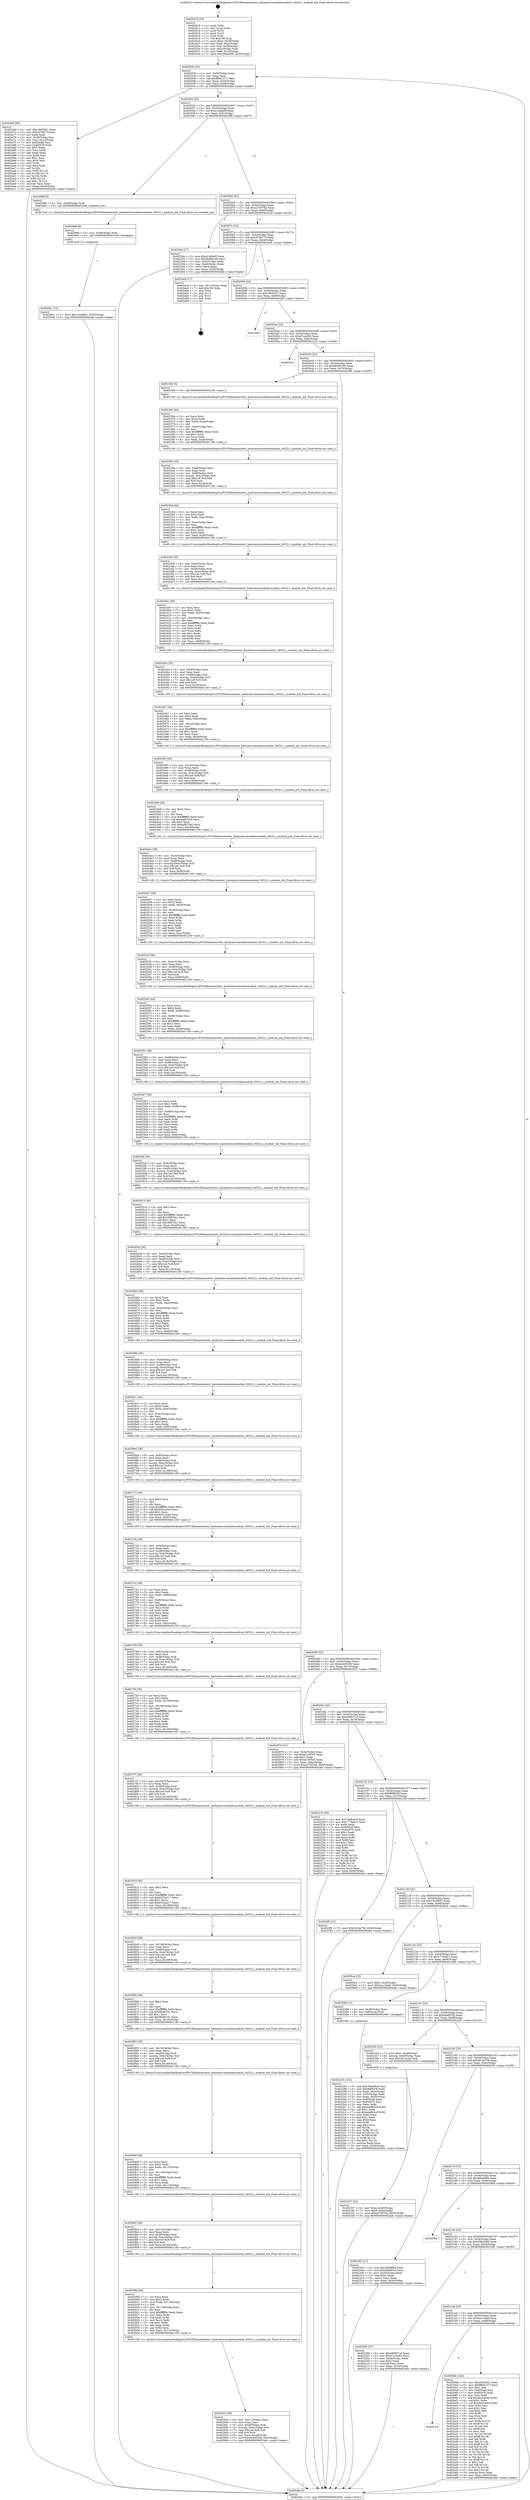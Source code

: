 digraph "0x402010" {
  label = "0x402010 (/mnt/c/Users/mathe/Desktop/tcc/POCII/binaries/extr_hashcatsrcmodulesmodule_04522.c_module_init_Final-ollvm.out::main(0))"
  labelloc = "t"
  node[shape=record]

  Entry [label="",width=0.3,height=0.3,shape=circle,fillcolor=black,style=filled]
  "0x40203b" [label="{
     0x40203b [23]\l
     | [instrs]\l
     &nbsp;&nbsp;0x40203b \<+3\>: mov -0x50(%rbp),%eax\l
     &nbsp;&nbsp;0x40203e \<+2\>: mov %eax,%ecx\l
     &nbsp;&nbsp;0x402040 \<+6\>: sub $0x8fbd1373,%ecx\l
     &nbsp;&nbsp;0x402046 \<+3\>: mov %eax,-0x54(%rbp)\l
     &nbsp;&nbsp;0x402049 \<+3\>: mov %ecx,-0x58(%rbp)\l
     &nbsp;&nbsp;0x40204c \<+6\>: je 0000000000402a6d \<main+0xa5d\>\l
  }"]
  "0x402a6d" [label="{
     0x402a6d [89]\l
     | [instrs]\l
     &nbsp;&nbsp;0x402a6d \<+5\>: mov $0xc485f261,%eax\l
     &nbsp;&nbsp;0x402a72 \<+5\>: mov $0xc478d77f,%ecx\l
     &nbsp;&nbsp;0x402a77 \<+2\>: xor %edx,%edx\l
     &nbsp;&nbsp;0x402a79 \<+3\>: mov -0x28(%rbp),%esi\l
     &nbsp;&nbsp;0x402a7c \<+3\>: mov %esi,-0x1c(%rbp)\l
     &nbsp;&nbsp;0x402a7f \<+7\>: mov 0x4050a8,%esi\l
     &nbsp;&nbsp;0x402a86 \<+7\>: mov 0x405070,%edi\l
     &nbsp;&nbsp;0x402a8d \<+3\>: sub $0x1,%edx\l
     &nbsp;&nbsp;0x402a90 \<+3\>: mov %esi,%r8d\l
     &nbsp;&nbsp;0x402a93 \<+3\>: add %edx,%r8d\l
     &nbsp;&nbsp;0x402a96 \<+4\>: imul %r8d,%esi\l
     &nbsp;&nbsp;0x402a9a \<+3\>: and $0x1,%esi\l
     &nbsp;&nbsp;0x402a9d \<+3\>: cmp $0x0,%esi\l
     &nbsp;&nbsp;0x402aa0 \<+4\>: sete %r9b\l
     &nbsp;&nbsp;0x402aa4 \<+3\>: cmp $0xa,%edi\l
     &nbsp;&nbsp;0x402aa7 \<+4\>: setl %r10b\l
     &nbsp;&nbsp;0x402aab \<+3\>: mov %r9b,%r11b\l
     &nbsp;&nbsp;0x402aae \<+3\>: and %r10b,%r11b\l
     &nbsp;&nbsp;0x402ab1 \<+3\>: xor %r10b,%r9b\l
     &nbsp;&nbsp;0x402ab4 \<+3\>: or %r9b,%r11b\l
     &nbsp;&nbsp;0x402ab7 \<+4\>: test $0x1,%r11b\l
     &nbsp;&nbsp;0x402abb \<+3\>: cmovne %ecx,%eax\l
     &nbsp;&nbsp;0x402abe \<+3\>: mov %eax,-0x50(%rbp)\l
     &nbsp;&nbsp;0x402ac1 \<+5\>: jmp 0000000000402afa \<main+0xaea\>\l
  }"]
  "0x402052" [label="{
     0x402052 [22]\l
     | [instrs]\l
     &nbsp;&nbsp;0x402052 \<+5\>: jmp 0000000000402057 \<main+0x47\>\l
     &nbsp;&nbsp;0x402057 \<+3\>: mov -0x54(%rbp),%eax\l
     &nbsp;&nbsp;0x40205a \<+5\>: sub $0xa14dbe9f,%eax\l
     &nbsp;&nbsp;0x40205f \<+3\>: mov %eax,-0x5c(%rbp)\l
     &nbsp;&nbsp;0x402062 \<+6\>: je 000000000040298f \<main+0x97f\>\l
  }"]
  Exit [label="",width=0.3,height=0.3,shape=circle,fillcolor=black,style=filled,peripheries=2]
  "0x40298f" [label="{
     0x40298f [9]\l
     | [instrs]\l
     &nbsp;&nbsp;0x40298f \<+4\>: mov -0x48(%rbp),%rdi\l
     &nbsp;&nbsp;0x402993 \<+5\>: call 00000000004015a0 \<module_init\>\l
     | [calls]\l
     &nbsp;&nbsp;0x4015a0 \{1\} (/mnt/c/Users/mathe/Desktop/tcc/POCII/binaries/extr_hashcatsrcmodulesmodule_04522.c_module_init_Final-ollvm.out::module_init)\l
  }"]
  "0x402068" [label="{
     0x402068 [22]\l
     | [instrs]\l
     &nbsp;&nbsp;0x402068 \<+5\>: jmp 000000000040206d \<main+0x5d\>\l
     &nbsp;&nbsp;0x40206d \<+3\>: mov -0x54(%rbp),%eax\l
     &nbsp;&nbsp;0x402070 \<+5\>: sub $0xa27007b2,%eax\l
     &nbsp;&nbsp;0x402075 \<+3\>: mov %eax,-0x60(%rbp)\l
     &nbsp;&nbsp;0x402078 \<+6\>: je 000000000040234e \<main+0x33e\>\l
  }"]
  "0x4021c4" [label="{
     0x4021c4\l
  }", style=dashed]
  "0x40234e" [label="{
     0x40234e [27]\l
     | [instrs]\l
     &nbsp;&nbsp;0x40234e \<+5\>: mov $0xa14dbe9f,%eax\l
     &nbsp;&nbsp;0x402353 \<+5\>: mov $0xdb966160,%ecx\l
     &nbsp;&nbsp;0x402358 \<+3\>: mov -0x4c(%rbp),%edx\l
     &nbsp;&nbsp;0x40235b \<+3\>: cmp -0x40(%rbp),%edx\l
     &nbsp;&nbsp;0x40235e \<+3\>: cmovl %ecx,%eax\l
     &nbsp;&nbsp;0x402361 \<+3\>: mov %eax,-0x50(%rbp)\l
     &nbsp;&nbsp;0x402364 \<+5\>: jmp 0000000000402afa \<main+0xaea\>\l
  }"]
  "0x40207e" [label="{
     0x40207e [22]\l
     | [instrs]\l
     &nbsp;&nbsp;0x40207e \<+5\>: jmp 0000000000402083 \<main+0x73\>\l
     &nbsp;&nbsp;0x402083 \<+3\>: mov -0x54(%rbp),%eax\l
     &nbsp;&nbsp;0x402086 \<+5\>: sub $0xc478d77f,%eax\l
     &nbsp;&nbsp;0x40208b \<+3\>: mov %eax,-0x64(%rbp)\l
     &nbsp;&nbsp;0x40208e \<+6\>: je 0000000000402ac6 \<main+0xab6\>\l
  }"]
  "0x4029dd" [label="{
     0x4029dd [144]\l
     | [instrs]\l
     &nbsp;&nbsp;0x4029dd \<+5\>: mov $0xc485f261,%eax\l
     &nbsp;&nbsp;0x4029e2 \<+5\>: mov $0x8fbd1373,%ecx\l
     &nbsp;&nbsp;0x4029e7 \<+2\>: mov $0x1,%dl\l
     &nbsp;&nbsp;0x4029e9 \<+7\>: mov 0x4050a8,%esi\l
     &nbsp;&nbsp;0x4029f0 \<+7\>: mov 0x405070,%edi\l
     &nbsp;&nbsp;0x4029f7 \<+3\>: mov %esi,%r8d\l
     &nbsp;&nbsp;0x4029fa \<+7\>: add $0xdec54e94,%r8d\l
     &nbsp;&nbsp;0x402a01 \<+4\>: sub $0x1,%r8d\l
     &nbsp;&nbsp;0x402a05 \<+7\>: sub $0xdec54e94,%r8d\l
     &nbsp;&nbsp;0x402a0c \<+4\>: imul %r8d,%esi\l
     &nbsp;&nbsp;0x402a10 \<+3\>: and $0x1,%esi\l
     &nbsp;&nbsp;0x402a13 \<+3\>: cmp $0x0,%esi\l
     &nbsp;&nbsp;0x402a16 \<+4\>: sete %r9b\l
     &nbsp;&nbsp;0x402a1a \<+3\>: cmp $0xa,%edi\l
     &nbsp;&nbsp;0x402a1d \<+4\>: setl %r10b\l
     &nbsp;&nbsp;0x402a21 \<+3\>: mov %r9b,%r11b\l
     &nbsp;&nbsp;0x402a24 \<+4\>: xor $0xff,%r11b\l
     &nbsp;&nbsp;0x402a28 \<+3\>: mov %r10b,%bl\l
     &nbsp;&nbsp;0x402a2b \<+3\>: xor $0xff,%bl\l
     &nbsp;&nbsp;0x402a2e \<+3\>: xor $0x1,%dl\l
     &nbsp;&nbsp;0x402a31 \<+3\>: mov %r11b,%r14b\l
     &nbsp;&nbsp;0x402a34 \<+4\>: and $0xff,%r14b\l
     &nbsp;&nbsp;0x402a38 \<+3\>: and %dl,%r9b\l
     &nbsp;&nbsp;0x402a3b \<+3\>: mov %bl,%r15b\l
     &nbsp;&nbsp;0x402a3e \<+4\>: and $0xff,%r15b\l
     &nbsp;&nbsp;0x402a42 \<+3\>: and %dl,%r10b\l
     &nbsp;&nbsp;0x402a45 \<+3\>: or %r9b,%r14b\l
     &nbsp;&nbsp;0x402a48 \<+3\>: or %r10b,%r15b\l
     &nbsp;&nbsp;0x402a4b \<+3\>: xor %r15b,%r14b\l
     &nbsp;&nbsp;0x402a4e \<+3\>: or %bl,%r11b\l
     &nbsp;&nbsp;0x402a51 \<+4\>: xor $0xff,%r11b\l
     &nbsp;&nbsp;0x402a55 \<+3\>: or $0x1,%dl\l
     &nbsp;&nbsp;0x402a58 \<+3\>: and %dl,%r11b\l
     &nbsp;&nbsp;0x402a5b \<+3\>: or %r11b,%r14b\l
     &nbsp;&nbsp;0x402a5e \<+4\>: test $0x1,%r14b\l
     &nbsp;&nbsp;0x402a62 \<+3\>: cmovne %ecx,%eax\l
     &nbsp;&nbsp;0x402a65 \<+3\>: mov %eax,-0x50(%rbp)\l
     &nbsp;&nbsp;0x402a68 \<+5\>: jmp 0000000000402afa \<main+0xaea\>\l
  }"]
  "0x402ac6" [label="{
     0x402ac6 [17]\l
     | [instrs]\l
     &nbsp;&nbsp;0x402ac6 \<+3\>: mov -0x1c(%rbp),%eax\l
     &nbsp;&nbsp;0x402ac9 \<+7\>: add $0x108,%rsp\l
     &nbsp;&nbsp;0x402ad0 \<+1\>: pop %rbx\l
     &nbsp;&nbsp;0x402ad1 \<+2\>: pop %r14\l
     &nbsp;&nbsp;0x402ad3 \<+2\>: pop %r15\l
     &nbsp;&nbsp;0x402ad5 \<+1\>: pop %rbp\l
     &nbsp;&nbsp;0x402ad6 \<+1\>: ret\l
  }"]
  "0x402094" [label="{
     0x402094 [22]\l
     | [instrs]\l
     &nbsp;&nbsp;0x402094 \<+5\>: jmp 0000000000402099 \<main+0x89\>\l
     &nbsp;&nbsp;0x402099 \<+3\>: mov -0x54(%rbp),%eax\l
     &nbsp;&nbsp;0x40209c \<+5\>: sub $0xc485f261,%eax\l
     &nbsp;&nbsp;0x4020a1 \<+3\>: mov %eax,-0x68(%rbp)\l
     &nbsp;&nbsp;0x4020a4 \<+6\>: je 0000000000402af3 \<main+0xae3\>\l
  }"]
  "0x4029a1" [label="{
     0x4029a1 [12]\l
     | [instrs]\l
     &nbsp;&nbsp;0x4029a1 \<+7\>: movl $0x15cc9691,-0x50(%rbp)\l
     &nbsp;&nbsp;0x4029a8 \<+5\>: jmp 0000000000402afa \<main+0xaea\>\l
  }"]
  "0x402af3" [label="{
     0x402af3\l
  }", style=dashed]
  "0x4020aa" [label="{
     0x4020aa [22]\l
     | [instrs]\l
     &nbsp;&nbsp;0x4020aa \<+5\>: jmp 00000000004020af \<main+0x9f\>\l
     &nbsp;&nbsp;0x4020af \<+3\>: mov -0x54(%rbp),%eax\l
     &nbsp;&nbsp;0x4020b2 \<+5\>: sub $0xd7cce265,%eax\l
     &nbsp;&nbsp;0x4020b7 \<+3\>: mov %eax,-0x6c(%rbp)\l
     &nbsp;&nbsp;0x4020ba \<+6\>: je 000000000040221b \<main+0x20b\>\l
  }"]
  "0x402998" [label="{
     0x402998 [9]\l
     | [instrs]\l
     &nbsp;&nbsp;0x402998 \<+4\>: mov -0x48(%rbp),%rdi\l
     &nbsp;&nbsp;0x40299c \<+5\>: call 0000000000401030 \<free@plt\>\l
     | [calls]\l
     &nbsp;&nbsp;0x401030 \{1\} (unknown)\l
  }"]
  "0x40221b" [label="{
     0x40221b\l
  }", style=dashed]
  "0x4020c0" [label="{
     0x4020c0 [22]\l
     | [instrs]\l
     &nbsp;&nbsp;0x4020c0 \<+5\>: jmp 00000000004020c5 \<main+0xb5\>\l
     &nbsp;&nbsp;0x4020c5 \<+3\>: mov -0x54(%rbp),%eax\l
     &nbsp;&nbsp;0x4020c8 \<+5\>: sub $0xdb966160,%eax\l
     &nbsp;&nbsp;0x4020cd \<+3\>: mov %eax,-0x70(%rbp)\l
     &nbsp;&nbsp;0x4020d0 \<+6\>: je 0000000000402369 \<main+0x359\>\l
  }"]
  "0x402943" [label="{
     0x402943 [45]\l
     | [instrs]\l
     &nbsp;&nbsp;0x402943 \<+6\>: mov -0x11c(%rbp),%ecx\l
     &nbsp;&nbsp;0x402949 \<+3\>: imul %eax,%ecx\l
     &nbsp;&nbsp;0x40294c \<+4\>: mov -0x48(%rbp),%rdi\l
     &nbsp;&nbsp;0x402950 \<+4\>: movslq -0x4c(%rbp),%r8\l
     &nbsp;&nbsp;0x402954 \<+7\>: imul $0x1e0,%r8,%r8\l
     &nbsp;&nbsp;0x40295b \<+3\>: add %r8,%rdi\l
     &nbsp;&nbsp;0x40295e \<+6\>: mov %ecx,0x1d8(%rdi)\l
     &nbsp;&nbsp;0x402964 \<+7\>: movl $0xdc4d5558,-0x50(%rbp)\l
     &nbsp;&nbsp;0x40296b \<+5\>: jmp 0000000000402afa \<main+0xaea\>\l
  }"]
  "0x402369" [label="{
     0x402369 [5]\l
     | [instrs]\l
     &nbsp;&nbsp;0x402369 \<+5\>: call 0000000000401160 \<next_i\>\l
     | [calls]\l
     &nbsp;&nbsp;0x401160 \{1\} (/mnt/c/Users/mathe/Desktop/tcc/POCII/binaries/extr_hashcatsrcmodulesmodule_04522.c_module_init_Final-ollvm.out::next_i)\l
  }"]
  "0x4020d6" [label="{
     0x4020d6 [22]\l
     | [instrs]\l
     &nbsp;&nbsp;0x4020d6 \<+5\>: jmp 00000000004020db \<main+0xcb\>\l
     &nbsp;&nbsp;0x4020db \<+3\>: mov -0x54(%rbp),%eax\l
     &nbsp;&nbsp;0x4020de \<+5\>: sub $0xdc4d5558,%eax\l
     &nbsp;&nbsp;0x4020e3 \<+3\>: mov %eax,-0x74(%rbp)\l
     &nbsp;&nbsp;0x4020e6 \<+6\>: je 0000000000402970 \<main+0x960\>\l
  }"]
  "0x40290b" [label="{
     0x40290b [56]\l
     | [instrs]\l
     &nbsp;&nbsp;0x40290b \<+2\>: xor %ecx,%ecx\l
     &nbsp;&nbsp;0x40290d \<+5\>: mov $0x2,%edx\l
     &nbsp;&nbsp;0x402912 \<+6\>: mov %edx,-0x118(%rbp)\l
     &nbsp;&nbsp;0x402918 \<+1\>: cltd\l
     &nbsp;&nbsp;0x402919 \<+6\>: mov -0x118(%rbp),%esi\l
     &nbsp;&nbsp;0x40291f \<+2\>: idiv %esi\l
     &nbsp;&nbsp;0x402921 \<+6\>: imul $0xfffffffe,%edx,%edx\l
     &nbsp;&nbsp;0x402927 \<+3\>: mov %ecx,%r9d\l
     &nbsp;&nbsp;0x40292a \<+3\>: sub %edx,%r9d\l
     &nbsp;&nbsp;0x40292d \<+2\>: mov %ecx,%edx\l
     &nbsp;&nbsp;0x40292f \<+3\>: sub $0x1,%edx\l
     &nbsp;&nbsp;0x402932 \<+3\>: add %edx,%r9d\l
     &nbsp;&nbsp;0x402935 \<+3\>: sub %r9d,%ecx\l
     &nbsp;&nbsp;0x402938 \<+6\>: mov %ecx,-0x11c(%rbp)\l
     &nbsp;&nbsp;0x40293e \<+5\>: call 0000000000401160 \<next_i\>\l
     | [calls]\l
     &nbsp;&nbsp;0x401160 \{1\} (/mnt/c/Users/mathe/Desktop/tcc/POCII/binaries/extr_hashcatsrcmodulesmodule_04522.c_module_init_Final-ollvm.out::next_i)\l
  }"]
  "0x402970" [label="{
     0x402970 [31]\l
     | [instrs]\l
     &nbsp;&nbsp;0x402970 \<+3\>: mov -0x4c(%rbp),%eax\l
     &nbsp;&nbsp;0x402973 \<+5\>: sub $0xa216f5e5,%eax\l
     &nbsp;&nbsp;0x402978 \<+3\>: add $0x1,%eax\l
     &nbsp;&nbsp;0x40297b \<+5\>: add $0xa216f5e5,%eax\l
     &nbsp;&nbsp;0x402980 \<+3\>: mov %eax,-0x4c(%rbp)\l
     &nbsp;&nbsp;0x402983 \<+7\>: movl $0xa27007b2,-0x50(%rbp)\l
     &nbsp;&nbsp;0x40298a \<+5\>: jmp 0000000000402afa \<main+0xaea\>\l
  }"]
  "0x4020ec" [label="{
     0x4020ec [22]\l
     | [instrs]\l
     &nbsp;&nbsp;0x4020ec \<+5\>: jmp 00000000004020f1 \<main+0xe1\>\l
     &nbsp;&nbsp;0x4020f1 \<+3\>: mov -0x54(%rbp),%eax\l
     &nbsp;&nbsp;0x4020f4 \<+5\>: sub $0xe66607cd,%eax\l
     &nbsp;&nbsp;0x4020f9 \<+3\>: mov %eax,-0x78(%rbp)\l
     &nbsp;&nbsp;0x4020fc \<+6\>: je 0000000000402233 \<main+0x223\>\l
  }"]
  "0x4028e5" [label="{
     0x4028e5 [38]\l
     | [instrs]\l
     &nbsp;&nbsp;0x4028e5 \<+6\>: mov -0x114(%rbp),%ecx\l
     &nbsp;&nbsp;0x4028eb \<+3\>: imul %eax,%ecx\l
     &nbsp;&nbsp;0x4028ee \<+4\>: mov -0x48(%rbp),%rdi\l
     &nbsp;&nbsp;0x4028f2 \<+4\>: movslq -0x4c(%rbp),%r8\l
     &nbsp;&nbsp;0x4028f6 \<+7\>: imul $0x1e0,%r8,%r8\l
     &nbsp;&nbsp;0x4028fd \<+3\>: add %r8,%rdi\l
     &nbsp;&nbsp;0x402900 \<+6\>: mov %ecx,0x1d4(%rdi)\l
     &nbsp;&nbsp;0x402906 \<+5\>: call 0000000000401160 \<next_i\>\l
     | [calls]\l
     &nbsp;&nbsp;0x401160 \{1\} (/mnt/c/Users/mathe/Desktop/tcc/POCII/binaries/extr_hashcatsrcmodulesmodule_04522.c_module_init_Final-ollvm.out::next_i)\l
  }"]
  "0x402233" [label="{
     0x402233 [83]\l
     | [instrs]\l
     &nbsp;&nbsp;0x402233 \<+5\>: mov $0x76e8c9c8,%eax\l
     &nbsp;&nbsp;0x402238 \<+5\>: mov $0x1775a811,%ecx\l
     &nbsp;&nbsp;0x40223d \<+2\>: xor %edx,%edx\l
     &nbsp;&nbsp;0x40223f \<+7\>: mov 0x4050a8,%esi\l
     &nbsp;&nbsp;0x402246 \<+7\>: mov 0x405070,%edi\l
     &nbsp;&nbsp;0x40224d \<+3\>: sub $0x1,%edx\l
     &nbsp;&nbsp;0x402250 \<+3\>: mov %esi,%r8d\l
     &nbsp;&nbsp;0x402253 \<+3\>: add %edx,%r8d\l
     &nbsp;&nbsp;0x402256 \<+4\>: imul %r8d,%esi\l
     &nbsp;&nbsp;0x40225a \<+3\>: and $0x1,%esi\l
     &nbsp;&nbsp;0x40225d \<+3\>: cmp $0x0,%esi\l
     &nbsp;&nbsp;0x402260 \<+4\>: sete %r9b\l
     &nbsp;&nbsp;0x402264 \<+3\>: cmp $0xa,%edi\l
     &nbsp;&nbsp;0x402267 \<+4\>: setl %r10b\l
     &nbsp;&nbsp;0x40226b \<+3\>: mov %r9b,%r11b\l
     &nbsp;&nbsp;0x40226e \<+3\>: and %r10b,%r11b\l
     &nbsp;&nbsp;0x402271 \<+3\>: xor %r10b,%r9b\l
     &nbsp;&nbsp;0x402274 \<+3\>: or %r9b,%r11b\l
     &nbsp;&nbsp;0x402277 \<+4\>: test $0x1,%r11b\l
     &nbsp;&nbsp;0x40227b \<+3\>: cmovne %ecx,%eax\l
     &nbsp;&nbsp;0x40227e \<+3\>: mov %eax,-0x50(%rbp)\l
     &nbsp;&nbsp;0x402281 \<+5\>: jmp 0000000000402afa \<main+0xaea\>\l
  }"]
  "0x402102" [label="{
     0x402102 [22]\l
     | [instrs]\l
     &nbsp;&nbsp;0x402102 \<+5\>: jmp 0000000000402107 \<main+0xf7\>\l
     &nbsp;&nbsp;0x402107 \<+3\>: mov -0x54(%rbp),%eax\l
     &nbsp;&nbsp;0x40210a \<+5\>: sub $0xf86f833f,%eax\l
     &nbsp;&nbsp;0x40210f \<+3\>: mov %eax,-0x7c(%rbp)\l
     &nbsp;&nbsp;0x402112 \<+6\>: je 00000000004022f9 \<main+0x2e9\>\l
  }"]
  "0x4028b9" [label="{
     0x4028b9 [44]\l
     | [instrs]\l
     &nbsp;&nbsp;0x4028b9 \<+2\>: xor %ecx,%ecx\l
     &nbsp;&nbsp;0x4028bb \<+5\>: mov $0x2,%edx\l
     &nbsp;&nbsp;0x4028c0 \<+6\>: mov %edx,-0x110(%rbp)\l
     &nbsp;&nbsp;0x4028c6 \<+1\>: cltd\l
     &nbsp;&nbsp;0x4028c7 \<+6\>: mov -0x110(%rbp),%esi\l
     &nbsp;&nbsp;0x4028cd \<+2\>: idiv %esi\l
     &nbsp;&nbsp;0x4028cf \<+6\>: imul $0xfffffffe,%edx,%edx\l
     &nbsp;&nbsp;0x4028d5 \<+3\>: sub $0x1,%ecx\l
     &nbsp;&nbsp;0x4028d8 \<+2\>: sub %ecx,%edx\l
     &nbsp;&nbsp;0x4028da \<+6\>: mov %edx,-0x114(%rbp)\l
     &nbsp;&nbsp;0x4028e0 \<+5\>: call 0000000000401160 \<next_i\>\l
     | [calls]\l
     &nbsp;&nbsp;0x401160 \{1\} (/mnt/c/Users/mathe/Desktop/tcc/POCII/binaries/extr_hashcatsrcmodulesmodule_04522.c_module_init_Final-ollvm.out::next_i)\l
  }"]
  "0x4022f9" [label="{
     0x4022f9 [12]\l
     | [instrs]\l
     &nbsp;&nbsp;0x4022f9 \<+7\>: movl $0x3d14a758,-0x50(%rbp)\l
     &nbsp;&nbsp;0x402300 \<+5\>: jmp 0000000000402afa \<main+0xaea\>\l
  }"]
  "0x402118" [label="{
     0x402118 [22]\l
     | [instrs]\l
     &nbsp;&nbsp;0x402118 \<+5\>: jmp 000000000040211d \<main+0x10d\>\l
     &nbsp;&nbsp;0x40211d \<+3\>: mov -0x54(%rbp),%eax\l
     &nbsp;&nbsp;0x402120 \<+5\>: sub $0x15cc9691,%eax\l
     &nbsp;&nbsp;0x402125 \<+3\>: mov %eax,-0x80(%rbp)\l
     &nbsp;&nbsp;0x402128 \<+6\>: je 00000000004029ca \<main+0x9ba\>\l
  }"]
  "0x402893" [label="{
     0x402893 [38]\l
     | [instrs]\l
     &nbsp;&nbsp;0x402893 \<+6\>: mov -0x10c(%rbp),%ecx\l
     &nbsp;&nbsp;0x402899 \<+3\>: imul %eax,%ecx\l
     &nbsp;&nbsp;0x40289c \<+4\>: mov -0x48(%rbp),%rdi\l
     &nbsp;&nbsp;0x4028a0 \<+4\>: movslq -0x4c(%rbp),%r8\l
     &nbsp;&nbsp;0x4028a4 \<+7\>: imul $0x1e0,%r8,%r8\l
     &nbsp;&nbsp;0x4028ab \<+3\>: add %r8,%rdi\l
     &nbsp;&nbsp;0x4028ae \<+6\>: mov %ecx,0x1d0(%rdi)\l
     &nbsp;&nbsp;0x4028b4 \<+5\>: call 0000000000401160 \<next_i\>\l
     | [calls]\l
     &nbsp;&nbsp;0x401160 \{1\} (/mnt/c/Users/mathe/Desktop/tcc/POCII/binaries/extr_hashcatsrcmodulesmodule_04522.c_module_init_Final-ollvm.out::next_i)\l
  }"]
  "0x4029ca" [label="{
     0x4029ca [19]\l
     | [instrs]\l
     &nbsp;&nbsp;0x4029ca \<+7\>: movl $0x0,-0x28(%rbp)\l
     &nbsp;&nbsp;0x4029d1 \<+7\>: movl $0x5ae15da9,-0x50(%rbp)\l
     &nbsp;&nbsp;0x4029d8 \<+5\>: jmp 0000000000402afa \<main+0xaea\>\l
  }"]
  "0x40212e" [label="{
     0x40212e [25]\l
     | [instrs]\l
     &nbsp;&nbsp;0x40212e \<+5\>: jmp 0000000000402133 \<main+0x123\>\l
     &nbsp;&nbsp;0x402133 \<+3\>: mov -0x54(%rbp),%eax\l
     &nbsp;&nbsp;0x402136 \<+5\>: sub $0x1775a811,%eax\l
     &nbsp;&nbsp;0x40213b \<+6\>: mov %eax,-0x84(%rbp)\l
     &nbsp;&nbsp;0x402141 \<+6\>: je 0000000000402286 \<main+0x276\>\l
  }"]
  "0x40286b" [label="{
     0x40286b [40]\l
     | [instrs]\l
     &nbsp;&nbsp;0x40286b \<+5\>: mov $0x2,%ecx\l
     &nbsp;&nbsp;0x402870 \<+1\>: cltd\l
     &nbsp;&nbsp;0x402871 \<+2\>: idiv %ecx\l
     &nbsp;&nbsp;0x402873 \<+6\>: imul $0xfffffffe,%edx,%ecx\l
     &nbsp;&nbsp;0x402879 \<+6\>: sub $0x9fad8191,%ecx\l
     &nbsp;&nbsp;0x40287f \<+3\>: add $0x1,%ecx\l
     &nbsp;&nbsp;0x402882 \<+6\>: add $0x9fad8191,%ecx\l
     &nbsp;&nbsp;0x402888 \<+6\>: mov %ecx,-0x10c(%rbp)\l
     &nbsp;&nbsp;0x40288e \<+5\>: call 0000000000401160 \<next_i\>\l
     | [calls]\l
     &nbsp;&nbsp;0x401160 \{1\} (/mnt/c/Users/mathe/Desktop/tcc/POCII/binaries/extr_hashcatsrcmodulesmodule_04522.c_module_init_Final-ollvm.out::next_i)\l
  }"]
  "0x402286" [label="{
     0x402286 [13]\l
     | [instrs]\l
     &nbsp;&nbsp;0x402286 \<+4\>: mov -0x38(%rbp),%rax\l
     &nbsp;&nbsp;0x40228a \<+4\>: mov 0x8(%rax),%rdi\l
     &nbsp;&nbsp;0x40228e \<+5\>: call 0000000000401060 \<atoi@plt\>\l
     | [calls]\l
     &nbsp;&nbsp;0x401060 \{1\} (unknown)\l
  }"]
  "0x402147" [label="{
     0x402147 [25]\l
     | [instrs]\l
     &nbsp;&nbsp;0x402147 \<+5\>: jmp 000000000040214c \<main+0x13c\>\l
     &nbsp;&nbsp;0x40214c \<+3\>: mov -0x54(%rbp),%eax\l
     &nbsp;&nbsp;0x40214f \<+5\>: sub $0x26a8f763,%eax\l
     &nbsp;&nbsp;0x402154 \<+6\>: mov %eax,-0x88(%rbp)\l
     &nbsp;&nbsp;0x40215a \<+6\>: je 0000000000402320 \<main+0x310\>\l
  }"]
  "0x402845" [label="{
     0x402845 [38]\l
     | [instrs]\l
     &nbsp;&nbsp;0x402845 \<+6\>: mov -0x108(%rbp),%ecx\l
     &nbsp;&nbsp;0x40284b \<+3\>: imul %eax,%ecx\l
     &nbsp;&nbsp;0x40284e \<+4\>: mov -0x48(%rbp),%rdi\l
     &nbsp;&nbsp;0x402852 \<+4\>: movslq -0x4c(%rbp),%r8\l
     &nbsp;&nbsp;0x402856 \<+7\>: imul $0x1e0,%r8,%r8\l
     &nbsp;&nbsp;0x40285d \<+3\>: add %r8,%rdi\l
     &nbsp;&nbsp;0x402860 \<+6\>: mov %ecx,0x198(%rdi)\l
     &nbsp;&nbsp;0x402866 \<+5\>: call 0000000000401160 \<next_i\>\l
     | [calls]\l
     &nbsp;&nbsp;0x401160 \{1\} (/mnt/c/Users/mathe/Desktop/tcc/POCII/binaries/extr_hashcatsrcmodulesmodule_04522.c_module_init_Final-ollvm.out::next_i)\l
  }"]
  "0x402320" [label="{
     0x402320 [23]\l
     | [instrs]\l
     &nbsp;&nbsp;0x402320 \<+7\>: movl $0x1,-0x40(%rbp)\l
     &nbsp;&nbsp;0x402327 \<+4\>: movslq -0x40(%rbp),%rax\l
     &nbsp;&nbsp;0x40232b \<+7\>: imul $0x1e0,%rax,%rdi\l
     &nbsp;&nbsp;0x402332 \<+5\>: call 0000000000401050 \<malloc@plt\>\l
     | [calls]\l
     &nbsp;&nbsp;0x401050 \{1\} (unknown)\l
  }"]
  "0x402160" [label="{
     0x402160 [25]\l
     | [instrs]\l
     &nbsp;&nbsp;0x402160 \<+5\>: jmp 0000000000402165 \<main+0x155\>\l
     &nbsp;&nbsp;0x402165 \<+3\>: mov -0x54(%rbp),%eax\l
     &nbsp;&nbsp;0x402168 \<+5\>: sub $0x3d14a758,%eax\l
     &nbsp;&nbsp;0x40216d \<+6\>: mov %eax,-0x8c(%rbp)\l
     &nbsp;&nbsp;0x402173 \<+6\>: je 0000000000402305 \<main+0x2f5\>\l
  }"]
  "0x40281d" [label="{
     0x40281d [40]\l
     | [instrs]\l
     &nbsp;&nbsp;0x40281d \<+5\>: mov $0x2,%ecx\l
     &nbsp;&nbsp;0x402822 \<+1\>: cltd\l
     &nbsp;&nbsp;0x402823 \<+2\>: idiv %ecx\l
     &nbsp;&nbsp;0x402825 \<+6\>: imul $0xfffffffe,%edx,%ecx\l
     &nbsp;&nbsp;0x40282b \<+6\>: sub $0xb532a217,%ecx\l
     &nbsp;&nbsp;0x402831 \<+3\>: add $0x1,%ecx\l
     &nbsp;&nbsp;0x402834 \<+6\>: add $0xb532a217,%ecx\l
     &nbsp;&nbsp;0x40283a \<+6\>: mov %ecx,-0x108(%rbp)\l
     &nbsp;&nbsp;0x402840 \<+5\>: call 0000000000401160 \<next_i\>\l
     | [calls]\l
     &nbsp;&nbsp;0x401160 \{1\} (/mnt/c/Users/mathe/Desktop/tcc/POCII/binaries/extr_hashcatsrcmodulesmodule_04522.c_module_init_Final-ollvm.out::next_i)\l
  }"]
  "0x402305" [label="{
     0x402305 [27]\l
     | [instrs]\l
     &nbsp;&nbsp;0x402305 \<+5\>: mov $0x5fb88f64,%eax\l
     &nbsp;&nbsp;0x40230a \<+5\>: mov $0x26a8f763,%ecx\l
     &nbsp;&nbsp;0x40230f \<+3\>: mov -0x20(%rbp),%edx\l
     &nbsp;&nbsp;0x402312 \<+3\>: cmp $0x0,%edx\l
     &nbsp;&nbsp;0x402315 \<+3\>: cmove %ecx,%eax\l
     &nbsp;&nbsp;0x402318 \<+3\>: mov %eax,-0x50(%rbp)\l
     &nbsp;&nbsp;0x40231b \<+5\>: jmp 0000000000402afa \<main+0xaea\>\l
  }"]
  "0x402179" [label="{
     0x402179 [25]\l
     | [instrs]\l
     &nbsp;&nbsp;0x402179 \<+5\>: jmp 000000000040217e \<main+0x16e\>\l
     &nbsp;&nbsp;0x40217e \<+3\>: mov -0x54(%rbp),%eax\l
     &nbsp;&nbsp;0x402181 \<+5\>: sub $0x4904bbf4,%eax\l
     &nbsp;&nbsp;0x402186 \<+6\>: mov %eax,-0x90(%rbp)\l
     &nbsp;&nbsp;0x40218c \<+6\>: je 00000000004029b9 \<main+0x9a9\>\l
  }"]
  "0x4027f7" [label="{
     0x4027f7 [38]\l
     | [instrs]\l
     &nbsp;&nbsp;0x4027f7 \<+6\>: mov -0x104(%rbp),%ecx\l
     &nbsp;&nbsp;0x4027fd \<+3\>: imul %eax,%ecx\l
     &nbsp;&nbsp;0x402800 \<+4\>: mov -0x48(%rbp),%rdi\l
     &nbsp;&nbsp;0x402804 \<+4\>: movslq -0x4c(%rbp),%r8\l
     &nbsp;&nbsp;0x402808 \<+7\>: imul $0x1e0,%r8,%r8\l
     &nbsp;&nbsp;0x40280f \<+3\>: add %r8,%rdi\l
     &nbsp;&nbsp;0x402812 \<+6\>: mov %ecx,0x194(%rdi)\l
     &nbsp;&nbsp;0x402818 \<+5\>: call 0000000000401160 \<next_i\>\l
     | [calls]\l
     &nbsp;&nbsp;0x401160 \{1\} (/mnt/c/Users/mathe/Desktop/tcc/POCII/binaries/extr_hashcatsrcmodulesmodule_04522.c_module_init_Final-ollvm.out::next_i)\l
  }"]
  "0x4029b9" [label="{
     0x4029b9\l
  }", style=dashed]
  "0x402192" [label="{
     0x402192 [25]\l
     | [instrs]\l
     &nbsp;&nbsp;0x402192 \<+5\>: jmp 0000000000402197 \<main+0x187\>\l
     &nbsp;&nbsp;0x402197 \<+3\>: mov -0x54(%rbp),%eax\l
     &nbsp;&nbsp;0x40219a \<+5\>: sub $0x559a3480,%eax\l
     &nbsp;&nbsp;0x40219f \<+6\>: mov %eax,-0x94(%rbp)\l
     &nbsp;&nbsp;0x4021a5 \<+6\>: je 0000000000402200 \<main+0x1f0\>\l
  }"]
  "0x4027bf" [label="{
     0x4027bf [56]\l
     | [instrs]\l
     &nbsp;&nbsp;0x4027bf \<+2\>: xor %ecx,%ecx\l
     &nbsp;&nbsp;0x4027c1 \<+5\>: mov $0x2,%edx\l
     &nbsp;&nbsp;0x4027c6 \<+6\>: mov %edx,-0x100(%rbp)\l
     &nbsp;&nbsp;0x4027cc \<+1\>: cltd\l
     &nbsp;&nbsp;0x4027cd \<+6\>: mov -0x100(%rbp),%esi\l
     &nbsp;&nbsp;0x4027d3 \<+2\>: idiv %esi\l
     &nbsp;&nbsp;0x4027d5 \<+6\>: imul $0xfffffffe,%edx,%edx\l
     &nbsp;&nbsp;0x4027db \<+3\>: mov %ecx,%r9d\l
     &nbsp;&nbsp;0x4027de \<+3\>: sub %edx,%r9d\l
     &nbsp;&nbsp;0x4027e1 \<+2\>: mov %ecx,%edx\l
     &nbsp;&nbsp;0x4027e3 \<+3\>: sub $0x1,%edx\l
     &nbsp;&nbsp;0x4027e6 \<+3\>: add %edx,%r9d\l
     &nbsp;&nbsp;0x4027e9 \<+3\>: sub %r9d,%ecx\l
     &nbsp;&nbsp;0x4027ec \<+6\>: mov %ecx,-0x104(%rbp)\l
     &nbsp;&nbsp;0x4027f2 \<+5\>: call 0000000000401160 \<next_i\>\l
     | [calls]\l
     &nbsp;&nbsp;0x401160 \{1\} (/mnt/c/Users/mathe/Desktop/tcc/POCII/binaries/extr_hashcatsrcmodulesmodule_04522.c_module_init_Final-ollvm.out::next_i)\l
  }"]
  "0x402200" [label="{
     0x402200 [27]\l
     | [instrs]\l
     &nbsp;&nbsp;0x402200 \<+5\>: mov $0xe66607cd,%eax\l
     &nbsp;&nbsp;0x402205 \<+5\>: mov $0xd7cce265,%ecx\l
     &nbsp;&nbsp;0x40220a \<+3\>: mov -0x24(%rbp),%edx\l
     &nbsp;&nbsp;0x40220d \<+3\>: cmp $0x2,%edx\l
     &nbsp;&nbsp;0x402210 \<+3\>: cmovne %ecx,%eax\l
     &nbsp;&nbsp;0x402213 \<+3\>: mov %eax,-0x50(%rbp)\l
     &nbsp;&nbsp;0x402216 \<+5\>: jmp 0000000000402afa \<main+0xaea\>\l
  }"]
  "0x4021ab" [label="{
     0x4021ab [25]\l
     | [instrs]\l
     &nbsp;&nbsp;0x4021ab \<+5\>: jmp 00000000004021b0 \<main+0x1a0\>\l
     &nbsp;&nbsp;0x4021b0 \<+3\>: mov -0x54(%rbp),%eax\l
     &nbsp;&nbsp;0x4021b3 \<+5\>: sub $0x5ae15da9,%eax\l
     &nbsp;&nbsp;0x4021b8 \<+6\>: mov %eax,-0x98(%rbp)\l
     &nbsp;&nbsp;0x4021be \<+6\>: je 00000000004029dd \<main+0x9cd\>\l
  }"]
  "0x402afa" [label="{
     0x402afa [5]\l
     | [instrs]\l
     &nbsp;&nbsp;0x402afa \<+5\>: jmp 000000000040203b \<main+0x2b\>\l
  }"]
  "0x402010" [label="{
     0x402010 [43]\l
     | [instrs]\l
     &nbsp;&nbsp;0x402010 \<+1\>: push %rbp\l
     &nbsp;&nbsp;0x402011 \<+3\>: mov %rsp,%rbp\l
     &nbsp;&nbsp;0x402014 \<+2\>: push %r15\l
     &nbsp;&nbsp;0x402016 \<+2\>: push %r14\l
     &nbsp;&nbsp;0x402018 \<+1\>: push %rbx\l
     &nbsp;&nbsp;0x402019 \<+7\>: sub $0x108,%rsp\l
     &nbsp;&nbsp;0x402020 \<+7\>: movl $0x0,-0x28(%rbp)\l
     &nbsp;&nbsp;0x402027 \<+3\>: mov %edi,-0x2c(%rbp)\l
     &nbsp;&nbsp;0x40202a \<+4\>: mov %rsi,-0x38(%rbp)\l
     &nbsp;&nbsp;0x40202e \<+3\>: mov -0x2c(%rbp),%edi\l
     &nbsp;&nbsp;0x402031 \<+3\>: mov %edi,-0x24(%rbp)\l
     &nbsp;&nbsp;0x402034 \<+7\>: movl $0x559a3480,-0x50(%rbp)\l
  }"]
  "0x402293" [label="{
     0x402293 [102]\l
     | [instrs]\l
     &nbsp;&nbsp;0x402293 \<+5\>: mov $0x76e8c9c8,%ecx\l
     &nbsp;&nbsp;0x402298 \<+5\>: mov $0xf86f833f,%edx\l
     &nbsp;&nbsp;0x40229d \<+3\>: mov %eax,-0x3c(%rbp)\l
     &nbsp;&nbsp;0x4022a0 \<+3\>: mov -0x3c(%rbp),%eax\l
     &nbsp;&nbsp;0x4022a3 \<+3\>: mov %eax,-0x20(%rbp)\l
     &nbsp;&nbsp;0x4022a6 \<+7\>: mov 0x4050a8,%eax\l
     &nbsp;&nbsp;0x4022ad \<+7\>: mov 0x405070,%esi\l
     &nbsp;&nbsp;0x4022b4 \<+3\>: mov %eax,%r8d\l
     &nbsp;&nbsp;0x4022b7 \<+7\>: add $0xeea863cd,%r8d\l
     &nbsp;&nbsp;0x4022be \<+4\>: sub $0x1,%r8d\l
     &nbsp;&nbsp;0x4022c2 \<+7\>: sub $0xeea863cd,%r8d\l
     &nbsp;&nbsp;0x4022c9 \<+4\>: imul %r8d,%eax\l
     &nbsp;&nbsp;0x4022cd \<+3\>: and $0x1,%eax\l
     &nbsp;&nbsp;0x4022d0 \<+3\>: cmp $0x0,%eax\l
     &nbsp;&nbsp;0x4022d3 \<+4\>: sete %r9b\l
     &nbsp;&nbsp;0x4022d7 \<+3\>: cmp $0xa,%esi\l
     &nbsp;&nbsp;0x4022da \<+4\>: setl %r10b\l
     &nbsp;&nbsp;0x4022de \<+3\>: mov %r9b,%r11b\l
     &nbsp;&nbsp;0x4022e1 \<+3\>: and %r10b,%r11b\l
     &nbsp;&nbsp;0x4022e4 \<+3\>: xor %r10b,%r9b\l
     &nbsp;&nbsp;0x4022e7 \<+3\>: or %r9b,%r11b\l
     &nbsp;&nbsp;0x4022ea \<+4\>: test $0x1,%r11b\l
     &nbsp;&nbsp;0x4022ee \<+3\>: cmovne %edx,%ecx\l
     &nbsp;&nbsp;0x4022f1 \<+3\>: mov %ecx,-0x50(%rbp)\l
     &nbsp;&nbsp;0x4022f4 \<+5\>: jmp 0000000000402afa \<main+0xaea\>\l
  }"]
  "0x402337" [label="{
     0x402337 [23]\l
     | [instrs]\l
     &nbsp;&nbsp;0x402337 \<+4\>: mov %rax,-0x48(%rbp)\l
     &nbsp;&nbsp;0x40233b \<+7\>: movl $0x0,-0x4c(%rbp)\l
     &nbsp;&nbsp;0x402342 \<+7\>: movl $0xa27007b2,-0x50(%rbp)\l
     &nbsp;&nbsp;0x402349 \<+5\>: jmp 0000000000402afa \<main+0xaea\>\l
  }"]
  "0x40236e" [label="{
     0x40236e [44]\l
     | [instrs]\l
     &nbsp;&nbsp;0x40236e \<+2\>: xor %ecx,%ecx\l
     &nbsp;&nbsp;0x402370 \<+5\>: mov $0x2,%edx\l
     &nbsp;&nbsp;0x402375 \<+6\>: mov %edx,-0xa4(%rbp)\l
     &nbsp;&nbsp;0x40237b \<+1\>: cltd\l
     &nbsp;&nbsp;0x40237c \<+6\>: mov -0xa4(%rbp),%esi\l
     &nbsp;&nbsp;0x402382 \<+2\>: idiv %esi\l
     &nbsp;&nbsp;0x402384 \<+6\>: imul $0xfffffffe,%edx,%edx\l
     &nbsp;&nbsp;0x40238a \<+3\>: sub $0x1,%ecx\l
     &nbsp;&nbsp;0x40238d \<+2\>: sub %ecx,%edx\l
     &nbsp;&nbsp;0x40238f \<+6\>: mov %edx,-0xa8(%rbp)\l
     &nbsp;&nbsp;0x402395 \<+5\>: call 0000000000401160 \<next_i\>\l
     | [calls]\l
     &nbsp;&nbsp;0x401160 \{1\} (/mnt/c/Users/mathe/Desktop/tcc/POCII/binaries/extr_hashcatsrcmodulesmodule_04522.c_module_init_Final-ollvm.out::next_i)\l
  }"]
  "0x40239a" [label="{
     0x40239a [35]\l
     | [instrs]\l
     &nbsp;&nbsp;0x40239a \<+6\>: mov -0xa8(%rbp),%ecx\l
     &nbsp;&nbsp;0x4023a0 \<+3\>: imul %eax,%ecx\l
     &nbsp;&nbsp;0x4023a3 \<+4\>: mov -0x48(%rbp),%rdi\l
     &nbsp;&nbsp;0x4023a7 \<+4\>: movslq -0x4c(%rbp),%r8\l
     &nbsp;&nbsp;0x4023ab \<+7\>: imul $0x1e0,%r8,%r8\l
     &nbsp;&nbsp;0x4023b2 \<+3\>: add %r8,%rdi\l
     &nbsp;&nbsp;0x4023b5 \<+3\>: mov %ecx,0x18(%rdi)\l
     &nbsp;&nbsp;0x4023b8 \<+5\>: call 0000000000401160 \<next_i\>\l
     | [calls]\l
     &nbsp;&nbsp;0x401160 \{1\} (/mnt/c/Users/mathe/Desktop/tcc/POCII/binaries/extr_hashcatsrcmodulesmodule_04522.c_module_init_Final-ollvm.out::next_i)\l
  }"]
  "0x4023bd" [label="{
     0x4023bd [44]\l
     | [instrs]\l
     &nbsp;&nbsp;0x4023bd \<+2\>: xor %ecx,%ecx\l
     &nbsp;&nbsp;0x4023bf \<+5\>: mov $0x2,%edx\l
     &nbsp;&nbsp;0x4023c4 \<+6\>: mov %edx,-0xac(%rbp)\l
     &nbsp;&nbsp;0x4023ca \<+1\>: cltd\l
     &nbsp;&nbsp;0x4023cb \<+6\>: mov -0xac(%rbp),%esi\l
     &nbsp;&nbsp;0x4023d1 \<+2\>: idiv %esi\l
     &nbsp;&nbsp;0x4023d3 \<+6\>: imul $0xfffffffe,%edx,%edx\l
     &nbsp;&nbsp;0x4023d9 \<+3\>: sub $0x1,%ecx\l
     &nbsp;&nbsp;0x4023dc \<+2\>: sub %ecx,%edx\l
     &nbsp;&nbsp;0x4023de \<+6\>: mov %edx,-0xb0(%rbp)\l
     &nbsp;&nbsp;0x4023e4 \<+5\>: call 0000000000401160 \<next_i\>\l
     | [calls]\l
     &nbsp;&nbsp;0x401160 \{1\} (/mnt/c/Users/mathe/Desktop/tcc/POCII/binaries/extr_hashcatsrcmodulesmodule_04522.c_module_init_Final-ollvm.out::next_i)\l
  }"]
  "0x4023e9" [label="{
     0x4023e9 [35]\l
     | [instrs]\l
     &nbsp;&nbsp;0x4023e9 \<+6\>: mov -0xb0(%rbp),%ecx\l
     &nbsp;&nbsp;0x4023ef \<+3\>: imul %eax,%ecx\l
     &nbsp;&nbsp;0x4023f2 \<+4\>: mov -0x48(%rbp),%rdi\l
     &nbsp;&nbsp;0x4023f6 \<+4\>: movslq -0x4c(%rbp),%r8\l
     &nbsp;&nbsp;0x4023fa \<+7\>: imul $0x1e0,%r8,%r8\l
     &nbsp;&nbsp;0x402401 \<+3\>: add %r8,%rdi\l
     &nbsp;&nbsp;0x402404 \<+3\>: mov %ecx,0x1c(%rdi)\l
     &nbsp;&nbsp;0x402407 \<+5\>: call 0000000000401160 \<next_i\>\l
     | [calls]\l
     &nbsp;&nbsp;0x401160 \{1\} (/mnt/c/Users/mathe/Desktop/tcc/POCII/binaries/extr_hashcatsrcmodulesmodule_04522.c_module_init_Final-ollvm.out::next_i)\l
  }"]
  "0x40240c" [label="{
     0x40240c [56]\l
     | [instrs]\l
     &nbsp;&nbsp;0x40240c \<+2\>: xor %ecx,%ecx\l
     &nbsp;&nbsp;0x40240e \<+5\>: mov $0x2,%edx\l
     &nbsp;&nbsp;0x402413 \<+6\>: mov %edx,-0xb4(%rbp)\l
     &nbsp;&nbsp;0x402419 \<+1\>: cltd\l
     &nbsp;&nbsp;0x40241a \<+6\>: mov -0xb4(%rbp),%esi\l
     &nbsp;&nbsp;0x402420 \<+2\>: idiv %esi\l
     &nbsp;&nbsp;0x402422 \<+6\>: imul $0xfffffffe,%edx,%edx\l
     &nbsp;&nbsp;0x402428 \<+3\>: mov %ecx,%r9d\l
     &nbsp;&nbsp;0x40242b \<+3\>: sub %edx,%r9d\l
     &nbsp;&nbsp;0x40242e \<+2\>: mov %ecx,%edx\l
     &nbsp;&nbsp;0x402430 \<+3\>: sub $0x1,%edx\l
     &nbsp;&nbsp;0x402433 \<+3\>: add %edx,%r9d\l
     &nbsp;&nbsp;0x402436 \<+3\>: sub %r9d,%ecx\l
     &nbsp;&nbsp;0x402439 \<+6\>: mov %ecx,-0xb8(%rbp)\l
     &nbsp;&nbsp;0x40243f \<+5\>: call 0000000000401160 \<next_i\>\l
     | [calls]\l
     &nbsp;&nbsp;0x401160 \{1\} (/mnt/c/Users/mathe/Desktop/tcc/POCII/binaries/extr_hashcatsrcmodulesmodule_04522.c_module_init_Final-ollvm.out::next_i)\l
  }"]
  "0x402444" [label="{
     0x402444 [35]\l
     | [instrs]\l
     &nbsp;&nbsp;0x402444 \<+6\>: mov -0xb8(%rbp),%ecx\l
     &nbsp;&nbsp;0x40244a \<+3\>: imul %eax,%ecx\l
     &nbsp;&nbsp;0x40244d \<+4\>: mov -0x48(%rbp),%rdi\l
     &nbsp;&nbsp;0x402451 \<+4\>: movslq -0x4c(%rbp),%r8\l
     &nbsp;&nbsp;0x402455 \<+7\>: imul $0x1e0,%r8,%r8\l
     &nbsp;&nbsp;0x40245c \<+3\>: add %r8,%rdi\l
     &nbsp;&nbsp;0x40245f \<+3\>: mov %ecx,0x28(%rdi)\l
     &nbsp;&nbsp;0x402462 \<+5\>: call 0000000000401160 \<next_i\>\l
     | [calls]\l
     &nbsp;&nbsp;0x401160 \{1\} (/mnt/c/Users/mathe/Desktop/tcc/POCII/binaries/extr_hashcatsrcmodulesmodule_04522.c_module_init_Final-ollvm.out::next_i)\l
  }"]
  "0x402467" [label="{
     0x402467 [44]\l
     | [instrs]\l
     &nbsp;&nbsp;0x402467 \<+2\>: xor %ecx,%ecx\l
     &nbsp;&nbsp;0x402469 \<+5\>: mov $0x2,%edx\l
     &nbsp;&nbsp;0x40246e \<+6\>: mov %edx,-0xbc(%rbp)\l
     &nbsp;&nbsp;0x402474 \<+1\>: cltd\l
     &nbsp;&nbsp;0x402475 \<+6\>: mov -0xbc(%rbp),%esi\l
     &nbsp;&nbsp;0x40247b \<+2\>: idiv %esi\l
     &nbsp;&nbsp;0x40247d \<+6\>: imul $0xfffffffe,%edx,%edx\l
     &nbsp;&nbsp;0x402483 \<+3\>: sub $0x1,%ecx\l
     &nbsp;&nbsp;0x402486 \<+2\>: sub %ecx,%edx\l
     &nbsp;&nbsp;0x402488 \<+6\>: mov %edx,-0xc0(%rbp)\l
     &nbsp;&nbsp;0x40248e \<+5\>: call 0000000000401160 \<next_i\>\l
     | [calls]\l
     &nbsp;&nbsp;0x401160 \{1\} (/mnt/c/Users/mathe/Desktop/tcc/POCII/binaries/extr_hashcatsrcmodulesmodule_04522.c_module_init_Final-ollvm.out::next_i)\l
  }"]
  "0x402493" [label="{
     0x402493 [38]\l
     | [instrs]\l
     &nbsp;&nbsp;0x402493 \<+6\>: mov -0xc0(%rbp),%ecx\l
     &nbsp;&nbsp;0x402499 \<+3\>: imul %eax,%ecx\l
     &nbsp;&nbsp;0x40249c \<+4\>: mov -0x48(%rbp),%rdi\l
     &nbsp;&nbsp;0x4024a0 \<+4\>: movslq -0x4c(%rbp),%r8\l
     &nbsp;&nbsp;0x4024a4 \<+7\>: imul $0x1e0,%r8,%r8\l
     &nbsp;&nbsp;0x4024ab \<+3\>: add %r8,%rdi\l
     &nbsp;&nbsp;0x4024ae \<+6\>: mov %ecx,0x80(%rdi)\l
     &nbsp;&nbsp;0x4024b4 \<+5\>: call 0000000000401160 \<next_i\>\l
     | [calls]\l
     &nbsp;&nbsp;0x401160 \{1\} (/mnt/c/Users/mathe/Desktop/tcc/POCII/binaries/extr_hashcatsrcmodulesmodule_04522.c_module_init_Final-ollvm.out::next_i)\l
  }"]
  "0x4024b9" [label="{
     0x4024b9 [40]\l
     | [instrs]\l
     &nbsp;&nbsp;0x4024b9 \<+5\>: mov $0x2,%ecx\l
     &nbsp;&nbsp;0x4024be \<+1\>: cltd\l
     &nbsp;&nbsp;0x4024bf \<+2\>: idiv %ecx\l
     &nbsp;&nbsp;0x4024c1 \<+6\>: imul $0xfffffffe,%edx,%ecx\l
     &nbsp;&nbsp;0x4024c7 \<+6\>: sub $0xdaf872a0,%ecx\l
     &nbsp;&nbsp;0x4024cd \<+3\>: add $0x1,%ecx\l
     &nbsp;&nbsp;0x4024d0 \<+6\>: add $0xdaf872a0,%ecx\l
     &nbsp;&nbsp;0x4024d6 \<+6\>: mov %ecx,-0xc4(%rbp)\l
     &nbsp;&nbsp;0x4024dc \<+5\>: call 0000000000401160 \<next_i\>\l
     | [calls]\l
     &nbsp;&nbsp;0x401160 \{1\} (/mnt/c/Users/mathe/Desktop/tcc/POCII/binaries/extr_hashcatsrcmodulesmodule_04522.c_module_init_Final-ollvm.out::next_i)\l
  }"]
  "0x4024e1" [label="{
     0x4024e1 [38]\l
     | [instrs]\l
     &nbsp;&nbsp;0x4024e1 \<+6\>: mov -0xc4(%rbp),%ecx\l
     &nbsp;&nbsp;0x4024e7 \<+3\>: imul %eax,%ecx\l
     &nbsp;&nbsp;0x4024ea \<+4\>: mov -0x48(%rbp),%rdi\l
     &nbsp;&nbsp;0x4024ee \<+4\>: movslq -0x4c(%rbp),%r8\l
     &nbsp;&nbsp;0x4024f2 \<+7\>: imul $0x1e0,%r8,%r8\l
     &nbsp;&nbsp;0x4024f9 \<+3\>: add %r8,%rdi\l
     &nbsp;&nbsp;0x4024fc \<+6\>: mov %ecx,0x84(%rdi)\l
     &nbsp;&nbsp;0x402502 \<+5\>: call 0000000000401160 \<next_i\>\l
     | [calls]\l
     &nbsp;&nbsp;0x401160 \{1\} (/mnt/c/Users/mathe/Desktop/tcc/POCII/binaries/extr_hashcatsrcmodulesmodule_04522.c_module_init_Final-ollvm.out::next_i)\l
  }"]
  "0x402507" [label="{
     0x402507 [56]\l
     | [instrs]\l
     &nbsp;&nbsp;0x402507 \<+2\>: xor %ecx,%ecx\l
     &nbsp;&nbsp;0x402509 \<+5\>: mov $0x2,%edx\l
     &nbsp;&nbsp;0x40250e \<+6\>: mov %edx,-0xc8(%rbp)\l
     &nbsp;&nbsp;0x402514 \<+1\>: cltd\l
     &nbsp;&nbsp;0x402515 \<+6\>: mov -0xc8(%rbp),%esi\l
     &nbsp;&nbsp;0x40251b \<+2\>: idiv %esi\l
     &nbsp;&nbsp;0x40251d \<+6\>: imul $0xfffffffe,%edx,%edx\l
     &nbsp;&nbsp;0x402523 \<+3\>: mov %ecx,%r9d\l
     &nbsp;&nbsp;0x402526 \<+3\>: sub %edx,%r9d\l
     &nbsp;&nbsp;0x402529 \<+2\>: mov %ecx,%edx\l
     &nbsp;&nbsp;0x40252b \<+3\>: sub $0x1,%edx\l
     &nbsp;&nbsp;0x40252e \<+3\>: add %edx,%r9d\l
     &nbsp;&nbsp;0x402531 \<+3\>: sub %r9d,%ecx\l
     &nbsp;&nbsp;0x402534 \<+6\>: mov %ecx,-0xcc(%rbp)\l
     &nbsp;&nbsp;0x40253a \<+5\>: call 0000000000401160 \<next_i\>\l
     | [calls]\l
     &nbsp;&nbsp;0x401160 \{1\} (/mnt/c/Users/mathe/Desktop/tcc/POCII/binaries/extr_hashcatsrcmodulesmodule_04522.c_module_init_Final-ollvm.out::next_i)\l
  }"]
  "0x40253f" [label="{
     0x40253f [38]\l
     | [instrs]\l
     &nbsp;&nbsp;0x40253f \<+6\>: mov -0xcc(%rbp),%ecx\l
     &nbsp;&nbsp;0x402545 \<+3\>: imul %eax,%ecx\l
     &nbsp;&nbsp;0x402548 \<+4\>: mov -0x48(%rbp),%rdi\l
     &nbsp;&nbsp;0x40254c \<+4\>: movslq -0x4c(%rbp),%r8\l
     &nbsp;&nbsp;0x402550 \<+7\>: imul $0x1e0,%r8,%r8\l
     &nbsp;&nbsp;0x402557 \<+3\>: add %r8,%rdi\l
     &nbsp;&nbsp;0x40255a \<+6\>: mov %ecx,0x90(%rdi)\l
     &nbsp;&nbsp;0x402560 \<+5\>: call 0000000000401160 \<next_i\>\l
     | [calls]\l
     &nbsp;&nbsp;0x401160 \{1\} (/mnt/c/Users/mathe/Desktop/tcc/POCII/binaries/extr_hashcatsrcmodulesmodule_04522.c_module_init_Final-ollvm.out::next_i)\l
  }"]
  "0x402565" [label="{
     0x402565 [44]\l
     | [instrs]\l
     &nbsp;&nbsp;0x402565 \<+2\>: xor %ecx,%ecx\l
     &nbsp;&nbsp;0x402567 \<+5\>: mov $0x2,%edx\l
     &nbsp;&nbsp;0x40256c \<+6\>: mov %edx,-0xd0(%rbp)\l
     &nbsp;&nbsp;0x402572 \<+1\>: cltd\l
     &nbsp;&nbsp;0x402573 \<+6\>: mov -0xd0(%rbp),%esi\l
     &nbsp;&nbsp;0x402579 \<+2\>: idiv %esi\l
     &nbsp;&nbsp;0x40257b \<+6\>: imul $0xfffffffe,%edx,%edx\l
     &nbsp;&nbsp;0x402581 \<+3\>: sub $0x1,%ecx\l
     &nbsp;&nbsp;0x402584 \<+2\>: sub %ecx,%edx\l
     &nbsp;&nbsp;0x402586 \<+6\>: mov %edx,-0xd4(%rbp)\l
     &nbsp;&nbsp;0x40258c \<+5\>: call 0000000000401160 \<next_i\>\l
     | [calls]\l
     &nbsp;&nbsp;0x401160 \{1\} (/mnt/c/Users/mathe/Desktop/tcc/POCII/binaries/extr_hashcatsrcmodulesmodule_04522.c_module_init_Final-ollvm.out::next_i)\l
  }"]
  "0x402591" [label="{
     0x402591 [38]\l
     | [instrs]\l
     &nbsp;&nbsp;0x402591 \<+6\>: mov -0xd4(%rbp),%ecx\l
     &nbsp;&nbsp;0x402597 \<+3\>: imul %eax,%ecx\l
     &nbsp;&nbsp;0x40259a \<+4\>: mov -0x48(%rbp),%rdi\l
     &nbsp;&nbsp;0x40259e \<+4\>: movslq -0x4c(%rbp),%r8\l
     &nbsp;&nbsp;0x4025a2 \<+7\>: imul $0x1e0,%r8,%r8\l
     &nbsp;&nbsp;0x4025a9 \<+3\>: add %r8,%rdi\l
     &nbsp;&nbsp;0x4025ac \<+6\>: mov %ecx,0x100(%rdi)\l
     &nbsp;&nbsp;0x4025b2 \<+5\>: call 0000000000401160 \<next_i\>\l
     | [calls]\l
     &nbsp;&nbsp;0x401160 \{1\} (/mnt/c/Users/mathe/Desktop/tcc/POCII/binaries/extr_hashcatsrcmodulesmodule_04522.c_module_init_Final-ollvm.out::next_i)\l
  }"]
  "0x4025b7" [label="{
     0x4025b7 [56]\l
     | [instrs]\l
     &nbsp;&nbsp;0x4025b7 \<+2\>: xor %ecx,%ecx\l
     &nbsp;&nbsp;0x4025b9 \<+5\>: mov $0x2,%edx\l
     &nbsp;&nbsp;0x4025be \<+6\>: mov %edx,-0xd8(%rbp)\l
     &nbsp;&nbsp;0x4025c4 \<+1\>: cltd\l
     &nbsp;&nbsp;0x4025c5 \<+6\>: mov -0xd8(%rbp),%esi\l
     &nbsp;&nbsp;0x4025cb \<+2\>: idiv %esi\l
     &nbsp;&nbsp;0x4025cd \<+6\>: imul $0xfffffffe,%edx,%edx\l
     &nbsp;&nbsp;0x4025d3 \<+3\>: mov %ecx,%r9d\l
     &nbsp;&nbsp;0x4025d6 \<+3\>: sub %edx,%r9d\l
     &nbsp;&nbsp;0x4025d9 \<+2\>: mov %ecx,%edx\l
     &nbsp;&nbsp;0x4025db \<+3\>: sub $0x1,%edx\l
     &nbsp;&nbsp;0x4025de \<+3\>: add %edx,%r9d\l
     &nbsp;&nbsp;0x4025e1 \<+3\>: sub %r9d,%ecx\l
     &nbsp;&nbsp;0x4025e4 \<+6\>: mov %ecx,-0xdc(%rbp)\l
     &nbsp;&nbsp;0x4025ea \<+5\>: call 0000000000401160 \<next_i\>\l
     | [calls]\l
     &nbsp;&nbsp;0x401160 \{1\} (/mnt/c/Users/mathe/Desktop/tcc/POCII/binaries/extr_hashcatsrcmodulesmodule_04522.c_module_init_Final-ollvm.out::next_i)\l
  }"]
  "0x4025ef" [label="{
     0x4025ef [38]\l
     | [instrs]\l
     &nbsp;&nbsp;0x4025ef \<+6\>: mov -0xdc(%rbp),%ecx\l
     &nbsp;&nbsp;0x4025f5 \<+3\>: imul %eax,%ecx\l
     &nbsp;&nbsp;0x4025f8 \<+4\>: mov -0x48(%rbp),%rdi\l
     &nbsp;&nbsp;0x4025fc \<+4\>: movslq -0x4c(%rbp),%r8\l
     &nbsp;&nbsp;0x402600 \<+7\>: imul $0x1e0,%r8,%r8\l
     &nbsp;&nbsp;0x402607 \<+3\>: add %r8,%rdi\l
     &nbsp;&nbsp;0x40260a \<+6\>: mov %ecx,0x104(%rdi)\l
     &nbsp;&nbsp;0x402610 \<+5\>: call 0000000000401160 \<next_i\>\l
     | [calls]\l
     &nbsp;&nbsp;0x401160 \{1\} (/mnt/c/Users/mathe/Desktop/tcc/POCII/binaries/extr_hashcatsrcmodulesmodule_04522.c_module_init_Final-ollvm.out::next_i)\l
  }"]
  "0x402615" [label="{
     0x402615 [40]\l
     | [instrs]\l
     &nbsp;&nbsp;0x402615 \<+5\>: mov $0x2,%ecx\l
     &nbsp;&nbsp;0x40261a \<+1\>: cltd\l
     &nbsp;&nbsp;0x40261b \<+2\>: idiv %ecx\l
     &nbsp;&nbsp;0x40261d \<+6\>: imul $0xfffffffe,%edx,%ecx\l
     &nbsp;&nbsp;0x402623 \<+6\>: add $0x39f97fa1,%ecx\l
     &nbsp;&nbsp;0x402629 \<+3\>: add $0x1,%ecx\l
     &nbsp;&nbsp;0x40262c \<+6\>: sub $0x39f97fa1,%ecx\l
     &nbsp;&nbsp;0x402632 \<+6\>: mov %ecx,-0xe0(%rbp)\l
     &nbsp;&nbsp;0x402638 \<+5\>: call 0000000000401160 \<next_i\>\l
     | [calls]\l
     &nbsp;&nbsp;0x401160 \{1\} (/mnt/c/Users/mathe/Desktop/tcc/POCII/binaries/extr_hashcatsrcmodulesmodule_04522.c_module_init_Final-ollvm.out::next_i)\l
  }"]
  "0x40263d" [label="{
     0x40263d [38]\l
     | [instrs]\l
     &nbsp;&nbsp;0x40263d \<+6\>: mov -0xe0(%rbp),%ecx\l
     &nbsp;&nbsp;0x402643 \<+3\>: imul %eax,%ecx\l
     &nbsp;&nbsp;0x402646 \<+4\>: mov -0x48(%rbp),%rdi\l
     &nbsp;&nbsp;0x40264a \<+4\>: movslq -0x4c(%rbp),%r8\l
     &nbsp;&nbsp;0x40264e \<+7\>: imul $0x1e0,%r8,%r8\l
     &nbsp;&nbsp;0x402655 \<+3\>: add %r8,%rdi\l
     &nbsp;&nbsp;0x402658 \<+6\>: mov %ecx,0x118(%rdi)\l
     &nbsp;&nbsp;0x40265e \<+5\>: call 0000000000401160 \<next_i\>\l
     | [calls]\l
     &nbsp;&nbsp;0x401160 \{1\} (/mnt/c/Users/mathe/Desktop/tcc/POCII/binaries/extr_hashcatsrcmodulesmodule_04522.c_module_init_Final-ollvm.out::next_i)\l
  }"]
  "0x402663" [label="{
     0x402663 [56]\l
     | [instrs]\l
     &nbsp;&nbsp;0x402663 \<+2\>: xor %ecx,%ecx\l
     &nbsp;&nbsp;0x402665 \<+5\>: mov $0x2,%edx\l
     &nbsp;&nbsp;0x40266a \<+6\>: mov %edx,-0xe4(%rbp)\l
     &nbsp;&nbsp;0x402670 \<+1\>: cltd\l
     &nbsp;&nbsp;0x402671 \<+6\>: mov -0xe4(%rbp),%esi\l
     &nbsp;&nbsp;0x402677 \<+2\>: idiv %esi\l
     &nbsp;&nbsp;0x402679 \<+6\>: imul $0xfffffffe,%edx,%edx\l
     &nbsp;&nbsp;0x40267f \<+3\>: mov %ecx,%r9d\l
     &nbsp;&nbsp;0x402682 \<+3\>: sub %edx,%r9d\l
     &nbsp;&nbsp;0x402685 \<+2\>: mov %ecx,%edx\l
     &nbsp;&nbsp;0x402687 \<+3\>: sub $0x1,%edx\l
     &nbsp;&nbsp;0x40268a \<+3\>: add %edx,%r9d\l
     &nbsp;&nbsp;0x40268d \<+3\>: sub %r9d,%ecx\l
     &nbsp;&nbsp;0x402690 \<+6\>: mov %ecx,-0xe8(%rbp)\l
     &nbsp;&nbsp;0x402696 \<+5\>: call 0000000000401160 \<next_i\>\l
     | [calls]\l
     &nbsp;&nbsp;0x401160 \{1\} (/mnt/c/Users/mathe/Desktop/tcc/POCII/binaries/extr_hashcatsrcmodulesmodule_04522.c_module_init_Final-ollvm.out::next_i)\l
  }"]
  "0x40269b" [label="{
     0x40269b [38]\l
     | [instrs]\l
     &nbsp;&nbsp;0x40269b \<+6\>: mov -0xe8(%rbp),%ecx\l
     &nbsp;&nbsp;0x4026a1 \<+3\>: imul %eax,%ecx\l
     &nbsp;&nbsp;0x4026a4 \<+4\>: mov -0x48(%rbp),%rdi\l
     &nbsp;&nbsp;0x4026a8 \<+4\>: movslq -0x4c(%rbp),%r8\l
     &nbsp;&nbsp;0x4026ac \<+7\>: imul $0x1e0,%r8,%r8\l
     &nbsp;&nbsp;0x4026b3 \<+3\>: add %r8,%rdi\l
     &nbsp;&nbsp;0x4026b6 \<+6\>: mov %ecx,0x130(%rdi)\l
     &nbsp;&nbsp;0x4026bc \<+5\>: call 0000000000401160 \<next_i\>\l
     | [calls]\l
     &nbsp;&nbsp;0x401160 \{1\} (/mnt/c/Users/mathe/Desktop/tcc/POCII/binaries/extr_hashcatsrcmodulesmodule_04522.c_module_init_Final-ollvm.out::next_i)\l
  }"]
  "0x4026c1" [label="{
     0x4026c1 [44]\l
     | [instrs]\l
     &nbsp;&nbsp;0x4026c1 \<+2\>: xor %ecx,%ecx\l
     &nbsp;&nbsp;0x4026c3 \<+5\>: mov $0x2,%edx\l
     &nbsp;&nbsp;0x4026c8 \<+6\>: mov %edx,-0xec(%rbp)\l
     &nbsp;&nbsp;0x4026ce \<+1\>: cltd\l
     &nbsp;&nbsp;0x4026cf \<+6\>: mov -0xec(%rbp),%esi\l
     &nbsp;&nbsp;0x4026d5 \<+2\>: idiv %esi\l
     &nbsp;&nbsp;0x4026d7 \<+6\>: imul $0xfffffffe,%edx,%edx\l
     &nbsp;&nbsp;0x4026dd \<+3\>: sub $0x1,%ecx\l
     &nbsp;&nbsp;0x4026e0 \<+2\>: sub %ecx,%edx\l
     &nbsp;&nbsp;0x4026e2 \<+6\>: mov %edx,-0xf0(%rbp)\l
     &nbsp;&nbsp;0x4026e8 \<+5\>: call 0000000000401160 \<next_i\>\l
     | [calls]\l
     &nbsp;&nbsp;0x401160 \{1\} (/mnt/c/Users/mathe/Desktop/tcc/POCII/binaries/extr_hashcatsrcmodulesmodule_04522.c_module_init_Final-ollvm.out::next_i)\l
  }"]
  "0x4026ed" [label="{
     0x4026ed [38]\l
     | [instrs]\l
     &nbsp;&nbsp;0x4026ed \<+6\>: mov -0xf0(%rbp),%ecx\l
     &nbsp;&nbsp;0x4026f3 \<+3\>: imul %eax,%ecx\l
     &nbsp;&nbsp;0x4026f6 \<+4\>: mov -0x48(%rbp),%rdi\l
     &nbsp;&nbsp;0x4026fa \<+4\>: movslq -0x4c(%rbp),%r8\l
     &nbsp;&nbsp;0x4026fe \<+7\>: imul $0x1e0,%r8,%r8\l
     &nbsp;&nbsp;0x402705 \<+3\>: add %r8,%rdi\l
     &nbsp;&nbsp;0x402708 \<+6\>: mov %ecx,0x188(%rdi)\l
     &nbsp;&nbsp;0x40270e \<+5\>: call 0000000000401160 \<next_i\>\l
     | [calls]\l
     &nbsp;&nbsp;0x401160 \{1\} (/mnt/c/Users/mathe/Desktop/tcc/POCII/binaries/extr_hashcatsrcmodulesmodule_04522.c_module_init_Final-ollvm.out::next_i)\l
  }"]
  "0x402713" [label="{
     0x402713 [40]\l
     | [instrs]\l
     &nbsp;&nbsp;0x402713 \<+5\>: mov $0x2,%ecx\l
     &nbsp;&nbsp;0x402718 \<+1\>: cltd\l
     &nbsp;&nbsp;0x402719 \<+2\>: idiv %ecx\l
     &nbsp;&nbsp;0x40271b \<+6\>: imul $0xfffffffe,%edx,%ecx\l
     &nbsp;&nbsp;0x402721 \<+6\>: sub $0xb05c2044,%ecx\l
     &nbsp;&nbsp;0x402727 \<+3\>: add $0x1,%ecx\l
     &nbsp;&nbsp;0x40272a \<+6\>: add $0xb05c2044,%ecx\l
     &nbsp;&nbsp;0x402730 \<+6\>: mov %ecx,-0xf4(%rbp)\l
     &nbsp;&nbsp;0x402736 \<+5\>: call 0000000000401160 \<next_i\>\l
     | [calls]\l
     &nbsp;&nbsp;0x401160 \{1\} (/mnt/c/Users/mathe/Desktop/tcc/POCII/binaries/extr_hashcatsrcmodulesmodule_04522.c_module_init_Final-ollvm.out::next_i)\l
  }"]
  "0x40273b" [label="{
     0x40273b [38]\l
     | [instrs]\l
     &nbsp;&nbsp;0x40273b \<+6\>: mov -0xf4(%rbp),%ecx\l
     &nbsp;&nbsp;0x402741 \<+3\>: imul %eax,%ecx\l
     &nbsp;&nbsp;0x402744 \<+4\>: mov -0x48(%rbp),%rdi\l
     &nbsp;&nbsp;0x402748 \<+4\>: movslq -0x4c(%rbp),%r8\l
     &nbsp;&nbsp;0x40274c \<+7\>: imul $0x1e0,%r8,%r8\l
     &nbsp;&nbsp;0x402753 \<+3\>: add %r8,%rdi\l
     &nbsp;&nbsp;0x402756 \<+6\>: mov %ecx,0x18c(%rdi)\l
     &nbsp;&nbsp;0x40275c \<+5\>: call 0000000000401160 \<next_i\>\l
     | [calls]\l
     &nbsp;&nbsp;0x401160 \{1\} (/mnt/c/Users/mathe/Desktop/tcc/POCII/binaries/extr_hashcatsrcmodulesmodule_04522.c_module_init_Final-ollvm.out::next_i)\l
  }"]
  "0x402761" [label="{
     0x402761 [56]\l
     | [instrs]\l
     &nbsp;&nbsp;0x402761 \<+2\>: xor %ecx,%ecx\l
     &nbsp;&nbsp;0x402763 \<+5\>: mov $0x2,%edx\l
     &nbsp;&nbsp;0x402768 \<+6\>: mov %edx,-0xf8(%rbp)\l
     &nbsp;&nbsp;0x40276e \<+1\>: cltd\l
     &nbsp;&nbsp;0x40276f \<+6\>: mov -0xf8(%rbp),%esi\l
     &nbsp;&nbsp;0x402775 \<+2\>: idiv %esi\l
     &nbsp;&nbsp;0x402777 \<+6\>: imul $0xfffffffe,%edx,%edx\l
     &nbsp;&nbsp;0x40277d \<+3\>: mov %ecx,%r9d\l
     &nbsp;&nbsp;0x402780 \<+3\>: sub %edx,%r9d\l
     &nbsp;&nbsp;0x402783 \<+2\>: mov %ecx,%edx\l
     &nbsp;&nbsp;0x402785 \<+3\>: sub $0x1,%edx\l
     &nbsp;&nbsp;0x402788 \<+3\>: add %edx,%r9d\l
     &nbsp;&nbsp;0x40278b \<+3\>: sub %r9d,%ecx\l
     &nbsp;&nbsp;0x40278e \<+6\>: mov %ecx,-0xfc(%rbp)\l
     &nbsp;&nbsp;0x402794 \<+5\>: call 0000000000401160 \<next_i\>\l
     | [calls]\l
     &nbsp;&nbsp;0x401160 \{1\} (/mnt/c/Users/mathe/Desktop/tcc/POCII/binaries/extr_hashcatsrcmodulesmodule_04522.c_module_init_Final-ollvm.out::next_i)\l
  }"]
  "0x402799" [label="{
     0x402799 [38]\l
     | [instrs]\l
     &nbsp;&nbsp;0x402799 \<+6\>: mov -0xfc(%rbp),%ecx\l
     &nbsp;&nbsp;0x40279f \<+3\>: imul %eax,%ecx\l
     &nbsp;&nbsp;0x4027a2 \<+4\>: mov -0x48(%rbp),%rdi\l
     &nbsp;&nbsp;0x4027a6 \<+4\>: movslq -0x4c(%rbp),%r8\l
     &nbsp;&nbsp;0x4027aa \<+7\>: imul $0x1e0,%r8,%r8\l
     &nbsp;&nbsp;0x4027b1 \<+3\>: add %r8,%rdi\l
     &nbsp;&nbsp;0x4027b4 \<+6\>: mov %ecx,0x190(%rdi)\l
     &nbsp;&nbsp;0x4027ba \<+5\>: call 0000000000401160 \<next_i\>\l
     | [calls]\l
     &nbsp;&nbsp;0x401160 \{1\} (/mnt/c/Users/mathe/Desktop/tcc/POCII/binaries/extr_hashcatsrcmodulesmodule_04522.c_module_init_Final-ollvm.out::next_i)\l
  }"]
  Entry -> "0x402010" [label=" 1"]
  "0x40203b" -> "0x402a6d" [label=" 1"]
  "0x40203b" -> "0x402052" [label=" 14"]
  "0x402ac6" -> Exit [label=" 1"]
  "0x402052" -> "0x40298f" [label=" 1"]
  "0x402052" -> "0x402068" [label=" 13"]
  "0x402a6d" -> "0x402afa" [label=" 1"]
  "0x402068" -> "0x40234e" [label=" 2"]
  "0x402068" -> "0x40207e" [label=" 11"]
  "0x4029dd" -> "0x402afa" [label=" 1"]
  "0x40207e" -> "0x402ac6" [label=" 1"]
  "0x40207e" -> "0x402094" [label=" 10"]
  "0x4021ab" -> "0x4021c4" [label=" 0"]
  "0x402094" -> "0x402af3" [label=" 0"]
  "0x402094" -> "0x4020aa" [label=" 10"]
  "0x4021ab" -> "0x4029dd" [label=" 1"]
  "0x4020aa" -> "0x40221b" [label=" 0"]
  "0x4020aa" -> "0x4020c0" [label=" 10"]
  "0x4029ca" -> "0x402afa" [label=" 1"]
  "0x4020c0" -> "0x402369" [label=" 1"]
  "0x4020c0" -> "0x4020d6" [label=" 9"]
  "0x4029a1" -> "0x402afa" [label=" 1"]
  "0x4020d6" -> "0x402970" [label=" 1"]
  "0x4020d6" -> "0x4020ec" [label=" 8"]
  "0x402998" -> "0x4029a1" [label=" 1"]
  "0x4020ec" -> "0x402233" [label=" 1"]
  "0x4020ec" -> "0x402102" [label=" 7"]
  "0x40298f" -> "0x402998" [label=" 1"]
  "0x402102" -> "0x4022f9" [label=" 1"]
  "0x402102" -> "0x402118" [label=" 6"]
  "0x402970" -> "0x402afa" [label=" 1"]
  "0x402118" -> "0x4029ca" [label=" 1"]
  "0x402118" -> "0x40212e" [label=" 5"]
  "0x402943" -> "0x402afa" [label=" 1"]
  "0x40212e" -> "0x402286" [label=" 1"]
  "0x40212e" -> "0x402147" [label=" 4"]
  "0x40290b" -> "0x402943" [label=" 1"]
  "0x402147" -> "0x402320" [label=" 1"]
  "0x402147" -> "0x402160" [label=" 3"]
  "0x4028e5" -> "0x40290b" [label=" 1"]
  "0x402160" -> "0x402305" [label=" 1"]
  "0x402160" -> "0x402179" [label=" 2"]
  "0x4028b9" -> "0x4028e5" [label=" 1"]
  "0x402179" -> "0x4029b9" [label=" 0"]
  "0x402179" -> "0x402192" [label=" 2"]
  "0x402893" -> "0x4028b9" [label=" 1"]
  "0x402192" -> "0x402200" [label=" 1"]
  "0x402192" -> "0x4021ab" [label=" 1"]
  "0x402200" -> "0x402afa" [label=" 1"]
  "0x402010" -> "0x40203b" [label=" 1"]
  "0x402afa" -> "0x40203b" [label=" 14"]
  "0x402233" -> "0x402afa" [label=" 1"]
  "0x402286" -> "0x402293" [label=" 1"]
  "0x402293" -> "0x402afa" [label=" 1"]
  "0x4022f9" -> "0x402afa" [label=" 1"]
  "0x402305" -> "0x402afa" [label=" 1"]
  "0x402320" -> "0x402337" [label=" 1"]
  "0x402337" -> "0x402afa" [label=" 1"]
  "0x40234e" -> "0x402afa" [label=" 2"]
  "0x402369" -> "0x40236e" [label=" 1"]
  "0x40236e" -> "0x40239a" [label=" 1"]
  "0x40239a" -> "0x4023bd" [label=" 1"]
  "0x4023bd" -> "0x4023e9" [label=" 1"]
  "0x4023e9" -> "0x40240c" [label=" 1"]
  "0x40240c" -> "0x402444" [label=" 1"]
  "0x402444" -> "0x402467" [label=" 1"]
  "0x402467" -> "0x402493" [label=" 1"]
  "0x402493" -> "0x4024b9" [label=" 1"]
  "0x4024b9" -> "0x4024e1" [label=" 1"]
  "0x4024e1" -> "0x402507" [label=" 1"]
  "0x402507" -> "0x40253f" [label=" 1"]
  "0x40253f" -> "0x402565" [label=" 1"]
  "0x402565" -> "0x402591" [label=" 1"]
  "0x402591" -> "0x4025b7" [label=" 1"]
  "0x4025b7" -> "0x4025ef" [label=" 1"]
  "0x4025ef" -> "0x402615" [label=" 1"]
  "0x402615" -> "0x40263d" [label=" 1"]
  "0x40263d" -> "0x402663" [label=" 1"]
  "0x402663" -> "0x40269b" [label=" 1"]
  "0x40269b" -> "0x4026c1" [label=" 1"]
  "0x4026c1" -> "0x4026ed" [label=" 1"]
  "0x4026ed" -> "0x402713" [label=" 1"]
  "0x402713" -> "0x40273b" [label=" 1"]
  "0x40273b" -> "0x402761" [label=" 1"]
  "0x402761" -> "0x402799" [label=" 1"]
  "0x402799" -> "0x4027bf" [label=" 1"]
  "0x4027bf" -> "0x4027f7" [label=" 1"]
  "0x4027f7" -> "0x40281d" [label=" 1"]
  "0x40281d" -> "0x402845" [label=" 1"]
  "0x402845" -> "0x40286b" [label=" 1"]
  "0x40286b" -> "0x402893" [label=" 1"]
}
